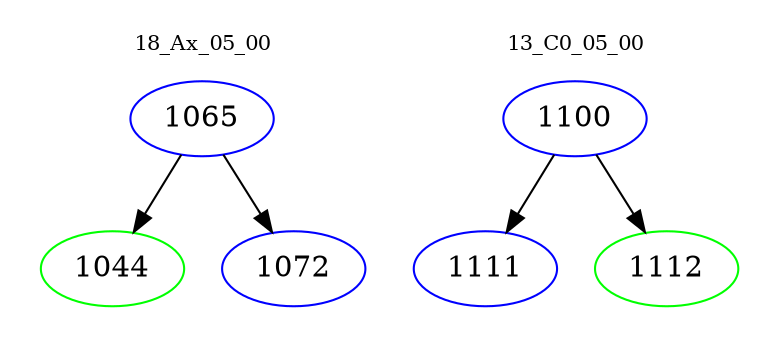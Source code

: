 digraph{
subgraph cluster_0 {
color = white
label = "18_Ax_05_00";
fontsize=10;
T0_1065 [label="1065", color="blue"]
T0_1065 -> T0_1044 [color="black"]
T0_1044 [label="1044", color="green"]
T0_1065 -> T0_1072 [color="black"]
T0_1072 [label="1072", color="blue"]
}
subgraph cluster_1 {
color = white
label = "13_C0_05_00";
fontsize=10;
T1_1100 [label="1100", color="blue"]
T1_1100 -> T1_1111 [color="black"]
T1_1111 [label="1111", color="blue"]
T1_1100 -> T1_1112 [color="black"]
T1_1112 [label="1112", color="green"]
}
}
